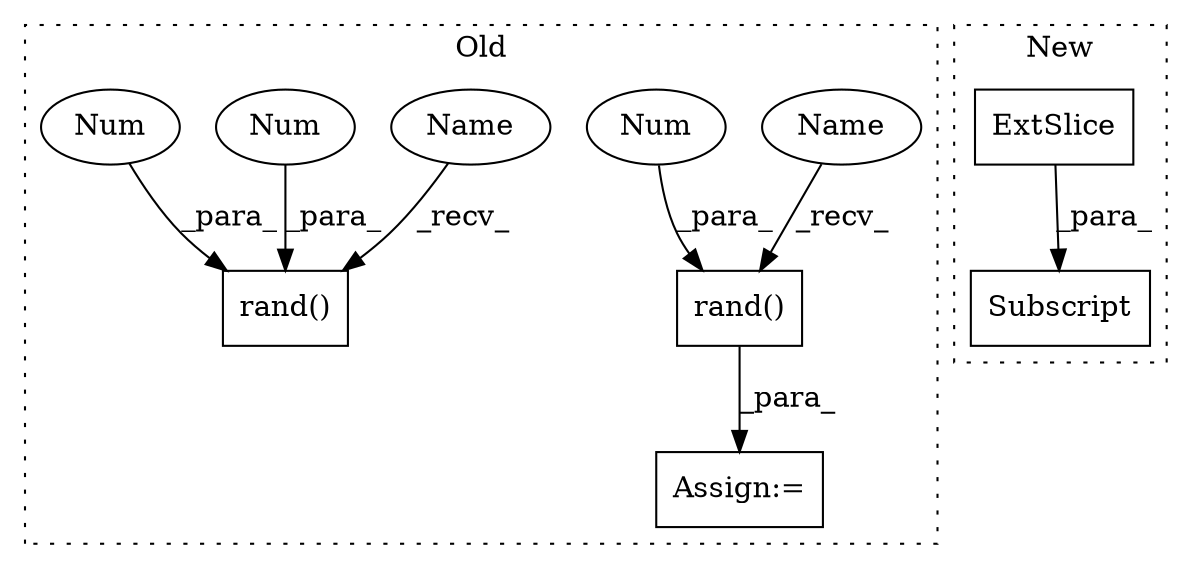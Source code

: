 digraph G {
subgraph cluster0 {
1 [label="rand()" a="75" s="943,957" l="11,1" shape="box"];
4 [label="Assign:=" a="68" s="940" l="3" shape="box"];
5 [label="Num" a="76" s="954" l="3" shape="ellipse"];
6 [label="rand()" a="75" s="916,933" l="11,1" shape="box"];
7 [label="Num" a="76" s="932" l="1" shape="ellipse"];
8 [label="Num" a="76" s="927" l="3" shape="ellipse"];
9 [label="Name" a="87" s="943" l="5" shape="ellipse"];
10 [label="Name" a="87" s="916" l="5" shape="ellipse"];
label = "Old";
style="dotted";
}
subgraph cluster1 {
2 [label="ExtSlice" a="85" s="547" l="1" shape="box"];
3 [label="Subscript" a="63" s="547,0" l="16,0" shape="box"];
label = "New";
style="dotted";
}
1 -> 4 [label="_para_"];
2 -> 3 [label="_para_"];
5 -> 1 [label="_para_"];
7 -> 6 [label="_para_"];
8 -> 6 [label="_para_"];
9 -> 1 [label="_recv_"];
10 -> 6 [label="_recv_"];
}